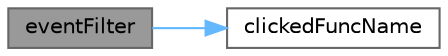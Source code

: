 digraph "eventFilter"
{
 // LATEX_PDF_SIZE
  bgcolor="transparent";
  edge [fontname=Helvetica,fontsize=10,labelfontname=Helvetica,labelfontsize=10];
  node [fontname=Helvetica,fontsize=10,shape=box,height=0.2,width=0.4];
  rankdir="LR";
  Node1 [id="Node000001",label="eventFilter",height=0.2,width=0.4,color="gray40", fillcolor="grey60", style="filled", fontcolor="black",tooltip="事件过滤器，处理鼠标点击事件"];
  Node1 -> Node2 [id="edge1_Node000001_Node000002",color="steelblue1",style="solid",tooltip=" "];
  Node2 [id="Node000002",label="clickedFuncName",height=0.2,width=0.4,color="grey40", fillcolor="white", style="filled",URL="$class_listen_option_menu.html#a28588b3aa1fe32e9a2416e6d055a3800",tooltip="菜单项点击信号"];
}
